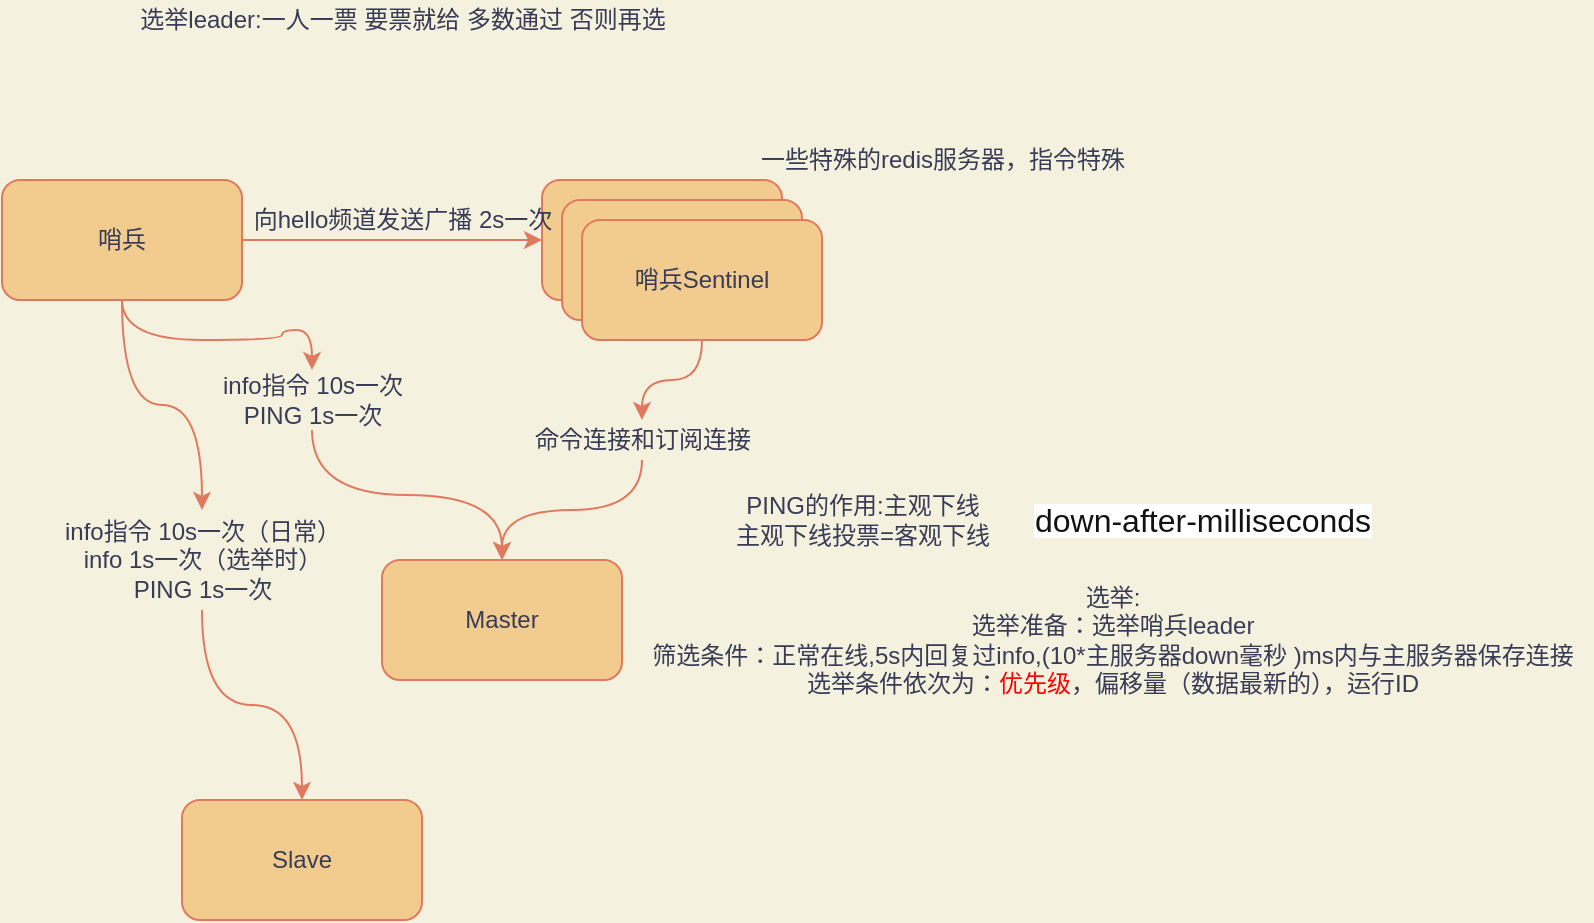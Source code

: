 <mxfile version="13.7.9" type="device" pages="2"><diagram id="Nmi7Ao37AuHPSphIaEsG" name="哨兵"><mxGraphModel dx="1086" dy="806" grid="1" gridSize="10" guides="1" tooltips="1" connect="1" arrows="1" fold="1" page="1" pageScale="1" pageWidth="3300" pageHeight="4681" background="#F4F1DE" math="0" shadow="0"><root><mxCell id="0"/><mxCell id="1" parent="0"/><mxCell id="Y7u8br5KFNk2lqZa9kM4-5" style="edgeStyle=orthogonalEdgeStyle;curved=1;rounded=1;sketch=0;orthogonalLoop=1;jettySize=auto;html=1;entryX=0.5;entryY=0;entryDx=0;entryDy=0;strokeColor=#E07A5F;fillColor=#F2CC8F;fontColor=#393C56;" edge="1" parent="1" source="Y7u8br5KFNk2lqZa9kM4-6" target="Y7u8br5KFNk2lqZa9kM4-4"><mxGeometry relative="1" as="geometry"/></mxCell><mxCell id="Y7u8br5KFNk2lqZa9kM4-8" style="edgeStyle=orthogonalEdgeStyle;curved=1;rounded=1;sketch=0;orthogonalLoop=1;jettySize=auto;html=1;strokeColor=#E07A5F;fillColor=#F2CC8F;fontColor=#393C56;" edge="1" parent="1" source="Y7u8br5KFNk2lqZa9kM4-1" target="Y7u8br5KFNk2lqZa9kM4-2"><mxGeometry relative="1" as="geometry"/></mxCell><mxCell id="Y7u8br5KFNk2lqZa9kM4-14" style="edgeStyle=orthogonalEdgeStyle;curved=1;rounded=1;sketch=0;orthogonalLoop=1;jettySize=auto;html=1;strokeColor=#E07A5F;fillColor=#F2CC8F;fontColor=#393C56;" edge="1" parent="1" source="Y7u8br5KFNk2lqZa9kM4-15" target="Y7u8br5KFNk2lqZa9kM4-13"><mxGeometry relative="1" as="geometry"/></mxCell><mxCell id="Y7u8br5KFNk2lqZa9kM4-1" value="哨兵" style="rounded=1;whiteSpace=wrap;html=1;sketch=0;strokeColor=#E07A5F;fillColor=#F2CC8F;fontColor=#393C56;" vertex="1" parent="1"><mxGeometry x="300" y="390" width="120" height="60" as="geometry"/></mxCell><mxCell id="Y7u8br5KFNk2lqZa9kM4-2" value="哨兵Sentinel" style="rounded=1;whiteSpace=wrap;html=1;sketch=0;strokeColor=#E07A5F;fillColor=#F2CC8F;fontColor=#393C56;" vertex="1" parent="1"><mxGeometry x="570" y="390" width="120" height="60" as="geometry"/></mxCell><mxCell id="Y7u8br5KFNk2lqZa9kM4-3" value="一些特殊的redis服务器，指令特殊" style="text;html=1;align=center;verticalAlign=middle;resizable=0;points=[];autosize=1;fontColor=#393C56;" vertex="1" parent="1"><mxGeometry x="670" y="370" width="200" height="20" as="geometry"/></mxCell><mxCell id="Y7u8br5KFNk2lqZa9kM4-4" value="Master" style="rounded=1;whiteSpace=wrap;html=1;sketch=0;strokeColor=#E07A5F;fillColor=#F2CC8F;fontColor=#393C56;" vertex="1" parent="1"><mxGeometry x="490" y="580" width="120" height="60" as="geometry"/></mxCell><mxCell id="Y7u8br5KFNk2lqZa9kM4-6" value="info指令 10s一次&lt;br&gt;PING 1s一次" style="text;html=1;align=center;verticalAlign=middle;resizable=0;points=[];autosize=1;fontColor=#393C56;" vertex="1" parent="1"><mxGeometry x="400" y="485" width="110" height="30" as="geometry"/></mxCell><mxCell id="Y7u8br5KFNk2lqZa9kM4-7" style="edgeStyle=orthogonalEdgeStyle;curved=1;rounded=1;sketch=0;orthogonalLoop=1;jettySize=auto;html=1;entryX=0.5;entryY=0;entryDx=0;entryDy=0;strokeColor=#E07A5F;fillColor=#F2CC8F;fontColor=#393C56;" edge="1" parent="1" source="Y7u8br5KFNk2lqZa9kM4-1" target="Y7u8br5KFNk2lqZa9kM4-6"><mxGeometry relative="1" as="geometry"><mxPoint x="430" y="450" as="sourcePoint"/><mxPoint x="550" y="540" as="targetPoint"/></mxGeometry></mxCell><mxCell id="Y7u8br5KFNk2lqZa9kM4-9" value="向hello频道发送广播 2s一次" style="text;html=1;align=center;verticalAlign=middle;resizable=0;points=[];autosize=1;fontColor=#393C56;" vertex="1" parent="1"><mxGeometry x="420" y="400" width="160" height="20" as="geometry"/></mxCell><mxCell id="Y7u8br5KFNk2lqZa9kM4-10" value="哨兵Sentinel" style="rounded=1;whiteSpace=wrap;html=1;sketch=0;strokeColor=#E07A5F;fillColor=#F2CC8F;fontColor=#393C56;" vertex="1" parent="1"><mxGeometry x="580" y="400" width="120" height="60" as="geometry"/></mxCell><mxCell id="Y7u8br5KFNk2lqZa9kM4-12" style="edgeStyle=orthogonalEdgeStyle;curved=1;rounded=1;sketch=0;orthogonalLoop=1;jettySize=auto;html=1;entryX=0.5;entryY=0;entryDx=0;entryDy=0;strokeColor=#E07A5F;fillColor=#F2CC8F;fontColor=#393C56;" edge="1" parent="1" source="Y7u8br5KFNk2lqZa9kM4-19" target="Y7u8br5KFNk2lqZa9kM4-4"><mxGeometry relative="1" as="geometry"/></mxCell><mxCell id="Y7u8br5KFNk2lqZa9kM4-11" value="哨兵Sentinel" style="rounded=1;whiteSpace=wrap;html=1;sketch=0;strokeColor=#E07A5F;fillColor=#F2CC8F;fontColor=#393C56;" vertex="1" parent="1"><mxGeometry x="590" y="410" width="120" height="60" as="geometry"/></mxCell><mxCell id="Y7u8br5KFNk2lqZa9kM4-13" value="Slave" style="rounded=1;whiteSpace=wrap;html=1;sketch=0;strokeColor=#E07A5F;fillColor=#F2CC8F;fontColor=#393C56;" vertex="1" parent="1"><mxGeometry x="390" y="700" width="120" height="60" as="geometry"/></mxCell><mxCell id="Y7u8br5KFNk2lqZa9kM4-15" value="info指令 10s一次（日常）&lt;br&gt;info 1s一次（选举时）&lt;br&gt;PING 1s一次" style="text;html=1;align=center;verticalAlign=middle;resizable=0;points=[];autosize=1;fontColor=#393C56;" vertex="1" parent="1"><mxGeometry x="325" y="555" width="150" height="50" as="geometry"/></mxCell><mxCell id="Y7u8br5KFNk2lqZa9kM4-16" style="edgeStyle=orthogonalEdgeStyle;curved=1;rounded=1;sketch=0;orthogonalLoop=1;jettySize=auto;html=1;strokeColor=#E07A5F;fillColor=#F2CC8F;fontColor=#393C56;" edge="1" parent="1" source="Y7u8br5KFNk2lqZa9kM4-1" target="Y7u8br5KFNk2lqZa9kM4-15"><mxGeometry relative="1" as="geometry"><mxPoint x="360" y="450" as="sourcePoint"/><mxPoint x="450" y="700" as="targetPoint"/></mxGeometry></mxCell><mxCell id="Y7u8br5KFNk2lqZa9kM4-17" value="PING的作用:主观下线&lt;br&gt;主观下线投票=客观下线" style="text;html=1;align=center;verticalAlign=middle;resizable=0;points=[];autosize=1;fontColor=#393C56;" vertex="1" parent="1"><mxGeometry x="660" y="545" width="140" height="30" as="geometry"/></mxCell><mxCell id="Y7u8br5KFNk2lqZa9kM4-18" value="选举:&lt;br&gt;选举准备：选举哨兵leader&lt;br&gt;筛选条件：正常在线,5s内回复过info,(10*主服务器down毫秒 )ms内与主服务器保存连接&lt;br&gt;选举条件依次为：&lt;font color=&quot;#ff0000&quot;&gt;优先级&lt;/font&gt;，偏移量（数据最新的），运行ID" style="text;html=1;align=center;verticalAlign=middle;resizable=0;points=[];autosize=1;fontColor=#393C56;" vertex="1" parent="1"><mxGeometry x="615" y="590" width="480" height="60" as="geometry"/></mxCell><mxCell id="Y7u8br5KFNk2lqZa9kM4-19" value="命令连接和订阅连接" style="text;html=1;align=center;verticalAlign=middle;resizable=0;points=[];autosize=1;fontColor=#393C56;" vertex="1" parent="1"><mxGeometry x="560" y="510" width="120" height="20" as="geometry"/></mxCell><mxCell id="Y7u8br5KFNk2lqZa9kM4-20" style="edgeStyle=orthogonalEdgeStyle;curved=1;rounded=1;sketch=0;orthogonalLoop=1;jettySize=auto;html=1;entryX=0.5;entryY=0;entryDx=0;entryDy=0;strokeColor=#E07A5F;fillColor=#F2CC8F;fontColor=#393C56;" edge="1" parent="1" source="Y7u8br5KFNk2lqZa9kM4-11" target="Y7u8br5KFNk2lqZa9kM4-19"><mxGeometry relative="1" as="geometry"><mxPoint x="650" y="470" as="sourcePoint"/><mxPoint x="550" y="580" as="targetPoint"/></mxGeometry></mxCell><mxCell id="Y7u8br5KFNk2lqZa9kM4-25" value="选举leader:一人一票 要票就给 多数通过 否则再选" style="text;html=1;align=center;verticalAlign=middle;resizable=0;points=[];autosize=1;fontColor=#393C56;" vertex="1" parent="1"><mxGeometry x="360" y="300" width="280" height="20" as="geometry"/></mxCell><mxCell id="Y7u8br5KFNk2lqZa9kM4-26" value="&lt;span style=&quot;color: rgb(18 , 18 , 18) ; font-family: , &amp;#34;blinkmacsystemfont&amp;#34; , &amp;#34;helvetica neue&amp;#34; , &amp;#34;pingfang sc&amp;#34; , &amp;#34;microsoft yahei&amp;#34; , &amp;#34;source han sans sc&amp;#34; , &amp;#34;noto sans cjk sc&amp;#34; , &amp;#34;wenquanyi micro hei&amp;#34; , sans-serif ; font-size: medium ; background-color: rgb(255 , 255 , 255)&quot;&gt;down-after-milliseconds&lt;/span&gt;" style="text;html=1;align=center;verticalAlign=middle;resizable=0;points=[];autosize=1;fontColor=#393C56;" vertex="1" parent="1"><mxGeometry x="810" y="550" width="180" height="20" as="geometry"/></mxCell></root></mxGraphModel></diagram><diagram id="ivtq_v6hvV31Eg8aEuIP" name="多线程"><mxGraphModel dx="1549" dy="822" grid="1" gridSize="10" guides="1" tooltips="1" connect="1" arrows="1" fold="1" page="1" pageScale="1" pageWidth="3300" pageHeight="4681" background="#F4F1DE" math="0" shadow="0"><root><mxCell id="epMEcWyeExzIGa1dHH5V-0"/><mxCell id="epMEcWyeExzIGa1dHH5V-1" parent="epMEcWyeExzIGa1dHH5V-0"/><mxCell id="2TEC0hRGnmUvzQhaw8bs-28" value="" style="edgeStyle=orthogonalEdgeStyle;curved=1;rounded=1;sketch=0;orthogonalLoop=1;jettySize=auto;html=1;strokeColor=#E07A5F;fillColor=#F2CC8F;fontColor=#393C56;" edge="1" parent="epMEcWyeExzIGa1dHH5V-1" source="2TEC0hRGnmUvzQhaw8bs-0" target="2TEC0hRGnmUvzQhaw8bs-21"><mxGeometry relative="1" as="geometry"/></mxCell><mxCell id="2TEC0hRGnmUvzQhaw8bs-0" value="客户端" style="rounded=1;whiteSpace=wrap;html=1;sketch=0;strokeColor=#E07A5F;fillColor=#F2CC8F;fontColor=#393C56;" vertex="1" parent="epMEcWyeExzIGa1dHH5V-1"><mxGeometry x="30" y="220" width="90" height="60" as="geometry"/></mxCell><mxCell id="2TEC0hRGnmUvzQhaw8bs-13" style="edgeStyle=orthogonalEdgeStyle;curved=1;rounded=1;sketch=0;orthogonalLoop=1;jettySize=auto;html=1;entryX=1;entryY=0.5;entryDx=0;entryDy=0;strokeColor=#E07A5F;fillColor=#F2CC8F;fontColor=#393C56;" edge="1" parent="epMEcWyeExzIGa1dHH5V-1" source="2TEC0hRGnmUvzQhaw8bs-1" target="2TEC0hRGnmUvzQhaw8bs-8"><mxGeometry relative="1" as="geometry"/></mxCell><mxCell id="2TEC0hRGnmUvzQhaw8bs-1" value="Redis单线程&lt;br&gt;Main Thread" style="rounded=1;whiteSpace=wrap;html=1;sketch=0;strokeColor=#E07A5F;fillColor=#F2CC8F;fontColor=#393C56;" vertex="1" parent="epMEcWyeExzIGa1dHH5V-1"><mxGeometry x="770" y="230" width="120" height="60" as="geometry"/></mxCell><mxCell id="2TEC0hRGnmUvzQhaw8bs-3" value="work thread" style="rounded=1;whiteSpace=wrap;html=1;sketch=0;strokeColor=#E07A5F;fillColor=#F2CC8F;fontColor=#393C56;" vertex="1" parent="epMEcWyeExzIGa1dHH5V-1"><mxGeometry x="370" y="190" width="120" height="60" as="geometry"/></mxCell><mxCell id="2TEC0hRGnmUvzQhaw8bs-5" value="work thread" style="rounded=1;whiteSpace=wrap;html=1;sketch=0;strokeColor=#E07A5F;fillColor=#F2CC8F;fontColor=#393C56;" vertex="1" parent="epMEcWyeExzIGa1dHH5V-1"><mxGeometry x="380" y="200" width="120" height="60" as="geometry"/></mxCell><mxCell id="2TEC0hRGnmUvzQhaw8bs-6" value="work thread" style="rounded=1;whiteSpace=wrap;html=1;sketch=0;strokeColor=#E07A5F;fillColor=#F2CC8F;fontColor=#393C56;" vertex="1" parent="epMEcWyeExzIGa1dHH5V-1"><mxGeometry x="390" y="210" width="120" height="60" as="geometry"/></mxCell><mxCell id="2TEC0hRGnmUvzQhaw8bs-7" value="work thread" style="rounded=1;whiteSpace=wrap;html=1;sketch=0;strokeColor=#E07A5F;fillColor=#F2CC8F;fontColor=#393C56;" vertex="1" parent="epMEcWyeExzIGa1dHH5V-1"><mxGeometry x="400" y="220" width="120" height="60" as="geometry"/></mxCell><mxCell id="2TEC0hRGnmUvzQhaw8bs-12" style="edgeStyle=orthogonalEdgeStyle;curved=1;rounded=1;sketch=0;orthogonalLoop=1;jettySize=auto;html=1;entryX=0;entryY=0.5;entryDx=0;entryDy=0;strokeColor=#E07A5F;fillColor=#F2CC8F;fontColor=#393C56;" edge="1" parent="epMEcWyeExzIGa1dHH5V-1" source="2TEC0hRGnmUvzQhaw8bs-8" target="2TEC0hRGnmUvzQhaw8bs-1"><mxGeometry relative="1" as="geometry"/></mxCell><mxCell id="2TEC0hRGnmUvzQhaw8bs-30" style="edgeStyle=orthogonalEdgeStyle;curved=1;rounded=1;sketch=0;orthogonalLoop=1;jettySize=auto;html=1;entryX=1.009;entryY=0.75;entryDx=0;entryDy=0;entryPerimeter=0;strokeColor=#E07A5F;fillColor=#F2CC8F;fontColor=#393C56;" edge="1" parent="epMEcWyeExzIGa1dHH5V-1" source="2TEC0hRGnmUvzQhaw8bs-8" target="2TEC0hRGnmUvzQhaw8bs-11"><mxGeometry relative="1" as="geometry"/></mxCell><mxCell id="2TEC0hRGnmUvzQhaw8bs-8" value="work threads&lt;br&gt;或者&lt;br&gt;IO threads" style="rounded=1;whiteSpace=wrap;html=1;sketch=0;strokeColor=#E07A5F;fillColor=#F2CC8F;fontColor=#393C56;" vertex="1" parent="epMEcWyeExzIGa1dHH5V-1"><mxGeometry x="410" y="230" width="120" height="60" as="geometry"/></mxCell><mxCell id="2TEC0hRGnmUvzQhaw8bs-9" value="监听read 分发(循环地)" style="text;html=1;align=center;verticalAlign=middle;resizable=0;points=[];autosize=1;fontColor=#393C56;" vertex="1" parent="epMEcWyeExzIGa1dHH5V-1"><mxGeometry x="260" y="180" width="130" height="20" as="geometry"/></mxCell><mxCell id="2TEC0hRGnmUvzQhaw8bs-31" style="edgeStyle=orthogonalEdgeStyle;curved=1;rounded=1;sketch=0;orthogonalLoop=1;jettySize=auto;html=1;entryX=0.25;entryY=1;entryDx=0;entryDy=0;strokeColor=#E07A5F;fillColor=#F2CC8F;fontColor=#393C56;" edge="1" parent="epMEcWyeExzIGa1dHH5V-1" source="2TEC0hRGnmUvzQhaw8bs-11" target="2TEC0hRGnmUvzQhaw8bs-21"><mxGeometry relative="1" as="geometry"/></mxCell><mxCell id="2TEC0hRGnmUvzQhaw8bs-11" value="执行 socket write" style="text;html=1;align=center;verticalAlign=middle;resizable=0;points=[];autosize=1;fontColor=#393C56;" vertex="1" parent="epMEcWyeExzIGa1dHH5V-1"><mxGeometry x="295" y="320" width="110" height="20" as="geometry"/></mxCell><mxCell id="2TEC0hRGnmUvzQhaw8bs-18" value="" style="edgeStyle=orthogonalEdgeStyle;curved=1;rounded=1;sketch=0;orthogonalLoop=1;jettySize=auto;html=1;strokeColor=#E07A5F;fillColor=#F2CC8F;fontColor=#393C56;" edge="1" parent="epMEcWyeExzIGa1dHH5V-1" source="2TEC0hRGnmUvzQhaw8bs-14" target="2TEC0hRGnmUvzQhaw8bs-17"><mxGeometry relative="1" as="geometry"/></mxCell><mxCell id="2TEC0hRGnmUvzQhaw8bs-14" value="6.0" style="rounded=1;whiteSpace=wrap;html=1;sketch=0;strokeColor=#E07A5F;fillColor=#F2CC8F;fontColor=#393C56;" vertex="1" parent="epMEcWyeExzIGa1dHH5V-1"><mxGeometry x="170" y="50" width="120" height="60" as="geometry"/></mxCell><mxCell id="2TEC0hRGnmUvzQhaw8bs-15" value="4.0之后" style="rounded=1;whiteSpace=wrap;html=1;sketch=0;strokeColor=#E07A5F;fillColor=#F2CC8F;fontColor=#393C56;" vertex="1" parent="epMEcWyeExzIGa1dHH5V-1"><mxGeometry x="295" y="590" width="120" height="60" as="geometry"/></mxCell><mxCell id="2TEC0hRGnmUvzQhaw8bs-16" value="一些删除操作可以由额外的线程执行（主线程unlink 其他线程去删除）" style="text;html=1;align=center;verticalAlign=middle;resizable=0;points=[];autosize=1;fontColor=#393C56;" vertex="1" parent="epMEcWyeExzIGa1dHH5V-1"><mxGeometry x="455" y="610" width="390" height="20" as="geometry"/></mxCell><mxCell id="2TEC0hRGnmUvzQhaw8bs-17" value="优点" style="rounded=1;whiteSpace=wrap;html=1;sketch=0;strokeColor=#E07A5F;fillColor=#F2CC8F;fontColor=#393C56;" vertex="1" parent="epMEcWyeExzIGa1dHH5V-1"><mxGeometry x="370" width="120" height="60" as="geometry"/></mxCell><mxCell id="2TEC0hRGnmUvzQhaw8bs-19" value="某些大业务 交易量大 需要更大的QPS(10w+)" style="text;html=1;align=center;verticalAlign=middle;resizable=0;points=[];autosize=1;fontColor=#393C56;" vertex="1" parent="epMEcWyeExzIGa1dHH5V-1"><mxGeometry x="510" width="250" height="20" as="geometry"/></mxCell><mxCell id="2TEC0hRGnmUvzQhaw8bs-20" value="网络IO成为瓶颈，需要优化网络IO，同时又能利用多核CPU" style="text;html=1;align=center;verticalAlign=middle;resizable=0;points=[];autosize=1;fontColor=#393C56;" vertex="1" parent="epMEcWyeExzIGa1dHH5V-1"><mxGeometry x="500" y="30" width="330" height="20" as="geometry"/></mxCell><mxCell id="2TEC0hRGnmUvzQhaw8bs-29" style="edgeStyle=orthogonalEdgeStyle;curved=1;rounded=1;sketch=0;orthogonalLoop=1;jettySize=auto;html=1;strokeColor=#E07A5F;fillColor=#F2CC8F;fontColor=#393C56;" edge="1" parent="epMEcWyeExzIGa1dHH5V-1" source="2TEC0hRGnmUvzQhaw8bs-21" target="2TEC0hRGnmUvzQhaw8bs-9"><mxGeometry relative="1" as="geometry"/></mxCell><mxCell id="2TEC0hRGnmUvzQhaw8bs-21" value="等待队列&lt;br&gt;阻塞式&lt;br&gt;&lt;br&gt;（多路复用,基于epoll，事件驱动的）" style="rounded=1;whiteSpace=wrap;html=1;sketch=0;strokeColor=#E07A5F;fillColor=#F2CC8F;fontColor=#393C56;" vertex="1" parent="epMEcWyeExzIGa1dHH5V-1"><mxGeometry x="190" y="170" width="65" height="140" as="geometry"/></mxCell><mxCell id="2TEC0hRGnmUvzQhaw8bs-22" value="Redis单线程&lt;br&gt;Main Thread" style="rounded=1;whiteSpace=wrap;html=1;sketch=0;strokeColor=#E07A5F;fillColor=#F2CC8F;fontColor=#393C56;" vertex="1" parent="epMEcWyeExzIGa1dHH5V-1"><mxGeometry x="150" y="370" width="120" height="60" as="geometry"/></mxCell><mxCell id="2TEC0hRGnmUvzQhaw8bs-23" value="读取和解析请求" style="text;html=1;align=center;verticalAlign=middle;resizable=0;points=[];autosize=1;fontColor=#393C56;" vertex="1" parent="epMEcWyeExzIGa1dHH5V-1"><mxGeometry x="445" y="160" width="100" height="20" as="geometry"/></mxCell><mxCell id="2TEC0hRGnmUvzQhaw8bs-24" value="执行命令" style="text;html=1;align=center;verticalAlign=middle;resizable=0;points=[];autosize=1;fontColor=#393C56;" vertex="1" parent="epMEcWyeExzIGa1dHH5V-1"><mxGeometry x="740" y="190" width="60" height="20" as="geometry"/></mxCell><mxCell id="2TEC0hRGnmUvzQhaw8bs-25" value="“主线程”和“所有IO线程”只有一个执行中" style="text;html=1;align=center;verticalAlign=middle;resizable=0;points=[];autosize=1;fontColor=#393C56;" vertex="1" parent="epMEcWyeExzIGa1dHH5V-1"><mxGeometry x="510" y="230" width="220" height="20" as="geometry"/></mxCell><mxCell id="2TEC0hRGnmUvzQhaw8bs-26" value="全程无锁" style="text;html=1;align=center;verticalAlign=middle;resizable=0;points=[];autosize=1;fontColor=#393C56;" vertex="1" parent="epMEcWyeExzIGa1dHH5V-1"><mxGeometry x="580" y="210" width="60" height="20" as="geometry"/></mxCell><mxCell id="2TEC0hRGnmUvzQhaw8bs-32" value="写回" style="text;html=1;align=center;verticalAlign=middle;resizable=0;points=[];autosize=1;fontColor=#393C56;" vertex="1" parent="epMEcWyeExzIGa1dHH5V-1"><mxGeometry x="330" y="340" width="40" height="20" as="geometry"/></mxCell></root></mxGraphModel></diagram></mxfile>